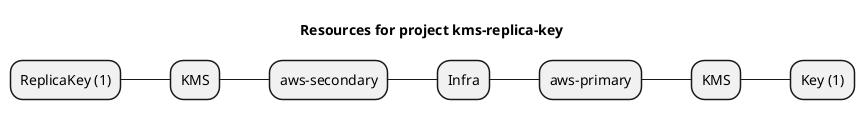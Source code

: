 @startmindmap
title Resources for project kms-replica-key
skinparam monochrome true
+ Infra
++ aws-primary
+++ KMS
++++ Key (1)
-- aws-secondary
--- KMS
---- ReplicaKey (1)
@endmindmap